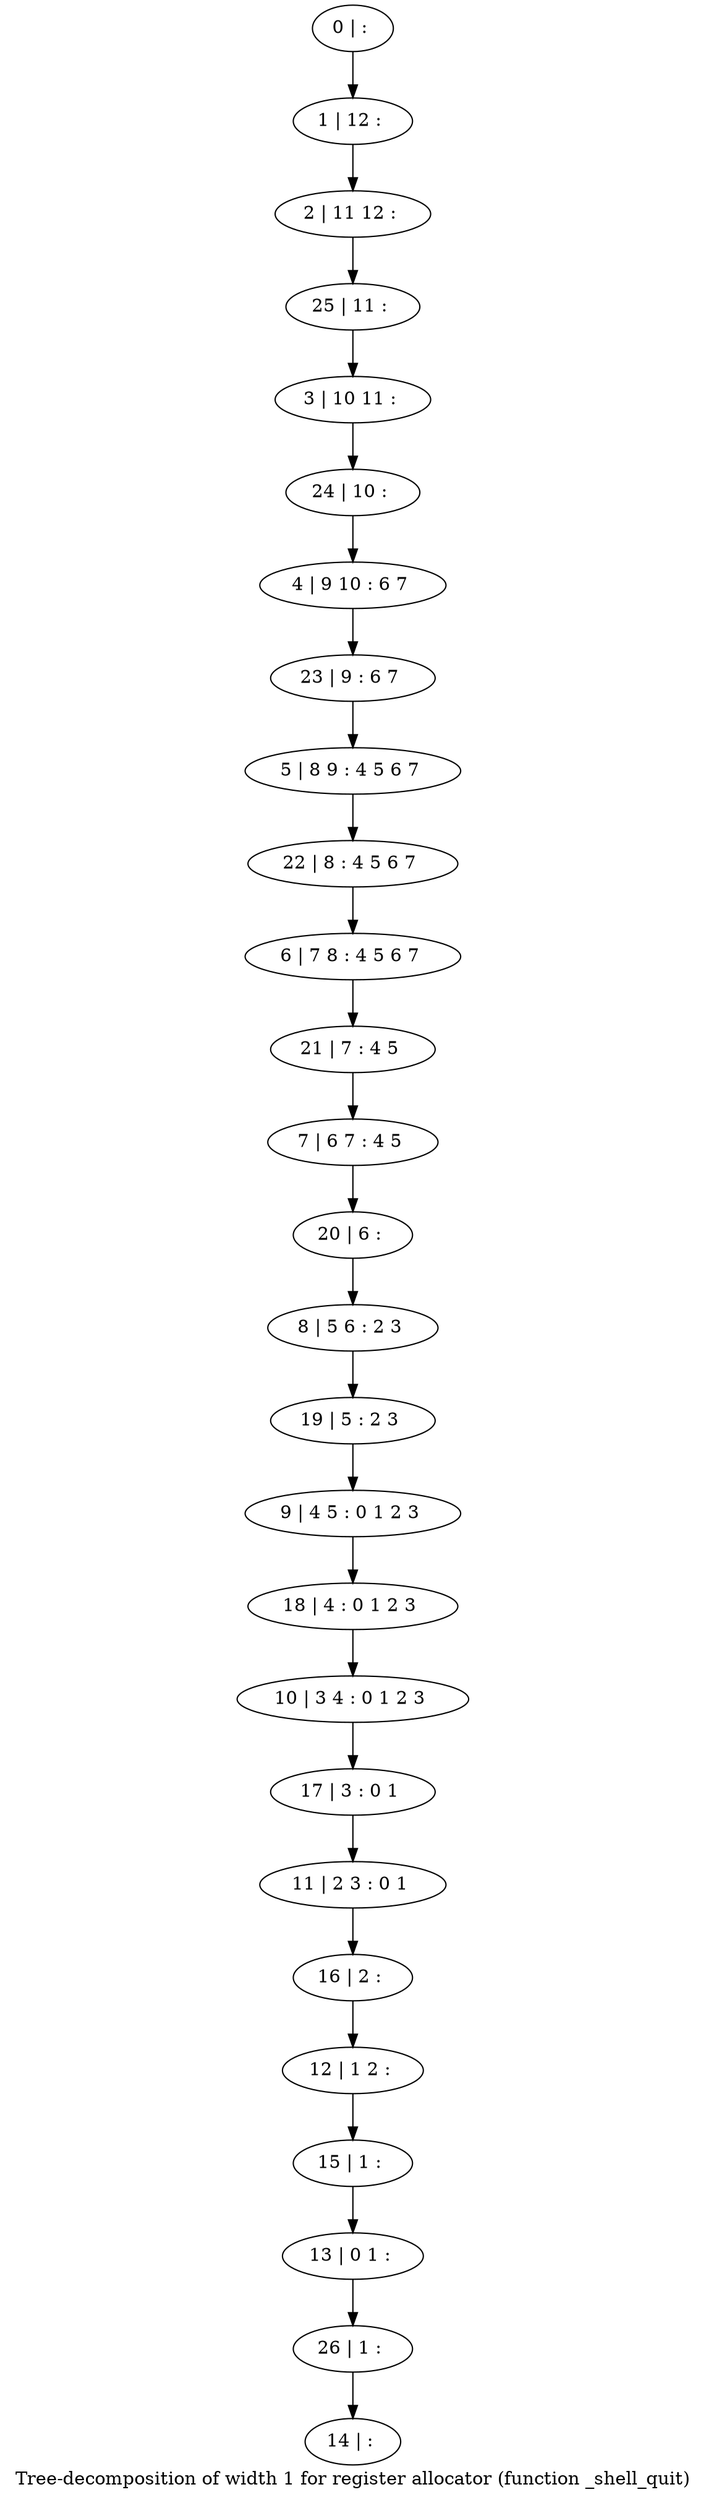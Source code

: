 digraph G {
graph [label="Tree-decomposition of width 1 for register allocator (function _shell_quit)"]
0[label="0 | : "];
1[label="1 | 12 : "];
2[label="2 | 11 12 : "];
3[label="3 | 10 11 : "];
4[label="4 | 9 10 : 6 7 "];
5[label="5 | 8 9 : 4 5 6 7 "];
6[label="6 | 7 8 : 4 5 6 7 "];
7[label="7 | 6 7 : 4 5 "];
8[label="8 | 5 6 : 2 3 "];
9[label="9 | 4 5 : 0 1 2 3 "];
10[label="10 | 3 4 : 0 1 2 3 "];
11[label="11 | 2 3 : 0 1 "];
12[label="12 | 1 2 : "];
13[label="13 | 0 1 : "];
14[label="14 | : "];
15[label="15 | 1 : "];
16[label="16 | 2 : "];
17[label="17 | 3 : 0 1 "];
18[label="18 | 4 : 0 1 2 3 "];
19[label="19 | 5 : 2 3 "];
20[label="20 | 6 : "];
21[label="21 | 7 : 4 5 "];
22[label="22 | 8 : 4 5 6 7 "];
23[label="23 | 9 : 6 7 "];
24[label="24 | 10 : "];
25[label="25 | 11 : "];
26[label="26 | 1 : "];
0->1 ;
1->2 ;
15->13 ;
12->15 ;
16->12 ;
11->16 ;
17->11 ;
10->17 ;
18->10 ;
9->18 ;
19->9 ;
8->19 ;
20->8 ;
7->20 ;
21->7 ;
6->21 ;
22->6 ;
5->22 ;
23->5 ;
4->23 ;
24->4 ;
3->24 ;
25->3 ;
2->25 ;
26->14 ;
13->26 ;
}
